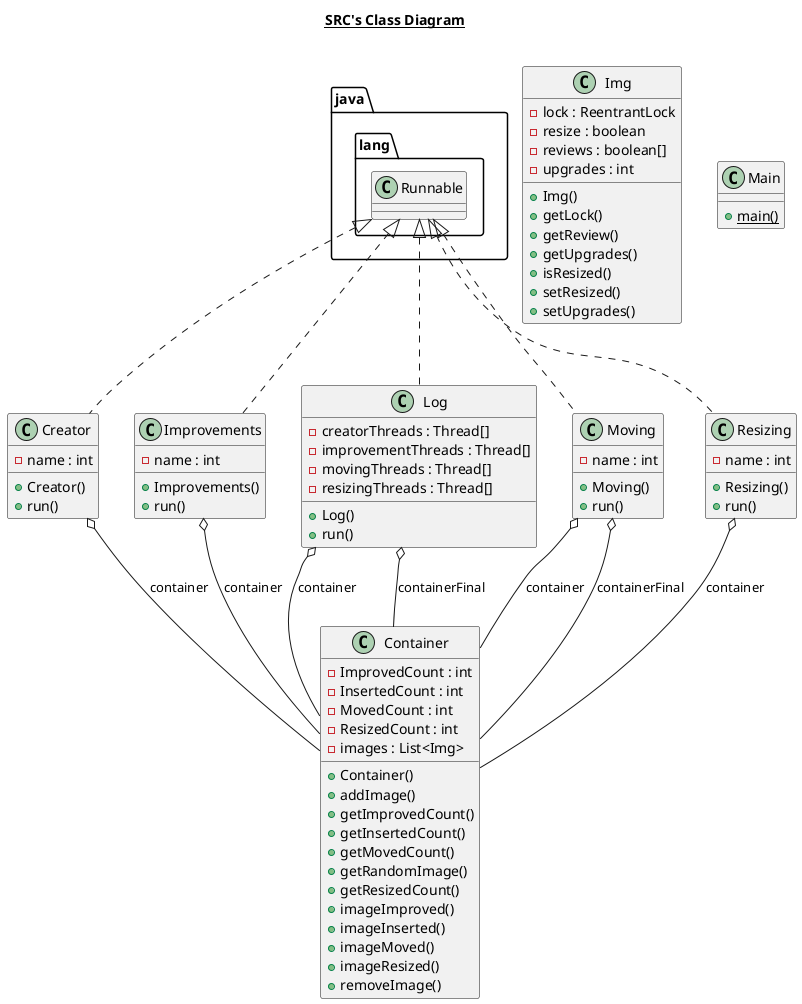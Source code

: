 @startuml

title __SRC's Class Diagram__\n

    class Container {
        - ImprovedCount : int
        - InsertedCount : int
        - MovedCount : int
        - ResizedCount : int
        - images : List<Img>
        + Container()
        + addImage()
        + getImprovedCount()
        + getInsertedCount()
        + getMovedCount()
        + getRandomImage()
        + getResizedCount()
        + imageImproved()
        + imageInserted()
        + imageMoved()
        + imageResized()
        + removeImage()
    }


    class Creator {
        - name : int
        + Creator()
        + run()
    }


    class Img {
        - lock : ReentrantLock
        - resize : boolean
        - reviews : boolean[]
        - upgrades : int
        + Img()
        + getLock()
        + getReview()
        + getUpgrades()
        + isResized()
        + setResized()
        + setUpgrades()
    }


    class Improvements {
        - name : int
        + Improvements()
        + run()
    }


    class Log {
        - creatorThreads : Thread[]
        - improvementThreads : Thread[]
        - movingThreads : Thread[]
        - resizingThreads : Thread[]
        + Log()
        + run()
    }


    class Main {
        {static} + main()
    }


    class Moving {
        - name : int
        + Moving()
        + run()
    }


    class Resizing {
        - name : int
        + Resizing()
        + run()
    }


  Creator .up.|> java.lang.Runnable
  Creator o-- Container : container
  Improvements .up.|> java.lang.Runnable
  Improvements o-- Container : container
  Log .up.|> java.lang.Runnable
  Log o-- Container : container
  Log o-- Container : containerFinal
  Moving .up.|> java.lang.Runnable
  Moving o-- Container : container
  Moving o-- Container : containerFinal
  Resizing .up.|> java.lang.Runnable
  Resizing o-- Container : container

@enduml
